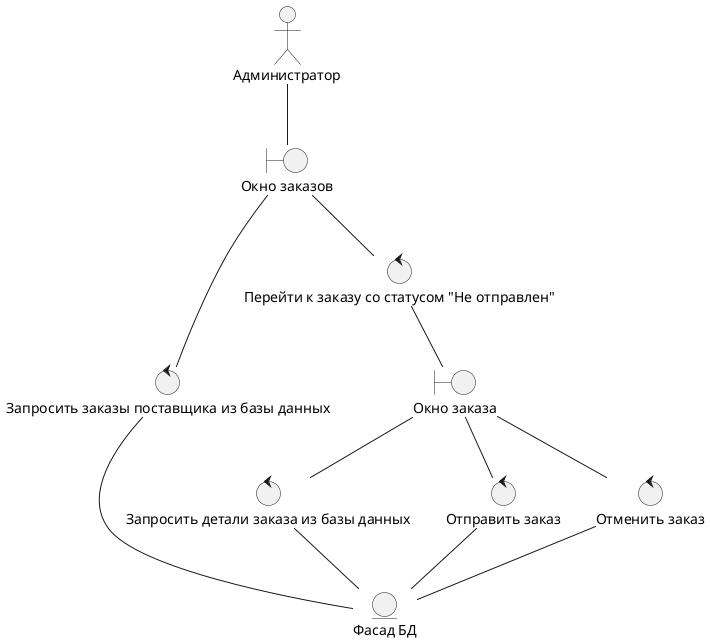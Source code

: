 @startuml

'добавить чек бокс не отправленных заказов
actor "Aдминистратор" as admin

boundary "Окно заказов" as admin_order_list

control "Запросить заказы поставщика из базы данных" as give_me_orders

control "Перейти к заказу со статусом "Не отправлен"" as to_zakaz

boundary "Окно заказа" as admin_selected_order

control "Запросить детали заказа из базы данных" as give_order_details

control "Отправить заказ" as send_zakaz

control "Отменить заказ" as cansel_zakaz

entity "Фасад БД" as facade_bd





admin -- admin_order_list

admin_order_list--give_me_orders

admin_order_list -- to_zakaz

to_zakaz -- admin_selected_order

admin_selected_order--give_order_details 

admin_selected_order--send_zakaz

give_order_details--facade_bd

give_me_orders--facade_bd

'admin_selected_order-->give_order_details

admin_selected_order--cansel_zakaz



send_zakaz--facade_bd

cansel_zakaz--facade_bd



@enduml